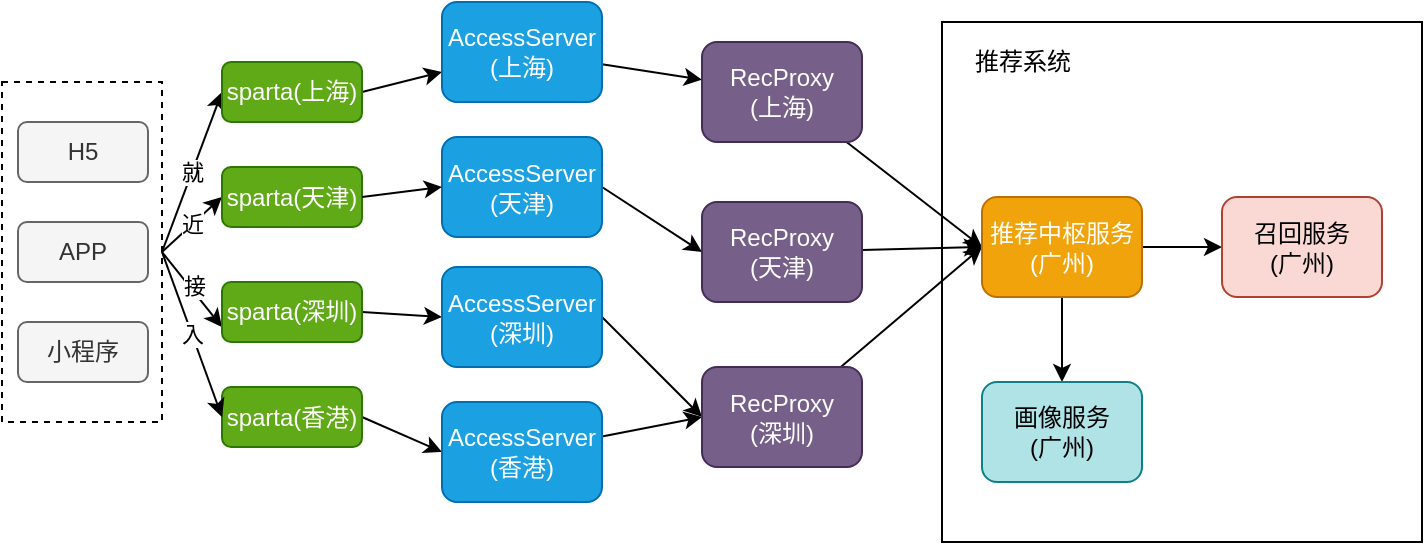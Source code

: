 <mxfile version="13.10.0" type="github">
  <diagram id="6I0OCvxSQrVGMHxT2VVA" name="Page-1">
    <mxGraphModel dx="946" dy="581" grid="1" gridSize="10" guides="1" tooltips="1" connect="1" arrows="1" fold="1" page="1" pageScale="1" pageWidth="850" pageHeight="1100" math="0" shadow="0">
      <root>
        <mxCell id="0" />
        <mxCell id="1" parent="0" />
        <mxCell id="Yvi_lJ4tg9lirpw7Dg8K-51" value="" style="rounded=0;whiteSpace=wrap;html=1;" vertex="1" parent="1">
          <mxGeometry x="560" y="180" width="240" height="260" as="geometry" />
        </mxCell>
        <mxCell id="Yvi_lJ4tg9lirpw7Dg8K-16" value="近" style="edgeStyle=none;rounded=0;orthogonalLoop=1;jettySize=auto;html=1;exitX=1;exitY=0.5;exitDx=0;exitDy=0;entryX=0;entryY=0.5;entryDx=0;entryDy=0;" edge="1" parent="1" source="Yvi_lJ4tg9lirpw7Dg8K-1" target="Yvi_lJ4tg9lirpw7Dg8K-11">
          <mxGeometry relative="1" as="geometry" />
        </mxCell>
        <mxCell id="Yvi_lJ4tg9lirpw7Dg8K-1" value="" style="rounded=0;whiteSpace=wrap;html=1;dashed=1;" vertex="1" parent="1">
          <mxGeometry x="90" y="210" width="80" height="170" as="geometry" />
        </mxCell>
        <mxCell id="Yvi_lJ4tg9lirpw7Dg8K-2" value="H5" style="rounded=1;whiteSpace=wrap;html=1;fillColor=#f5f5f5;strokeColor=#666666;fontColor=#333333;" vertex="1" parent="1">
          <mxGeometry x="98" y="230" width="65" height="30" as="geometry" />
        </mxCell>
        <mxCell id="Yvi_lJ4tg9lirpw7Dg8K-13" style="rounded=0;orthogonalLoop=1;jettySize=auto;html=1;entryX=0;entryY=0.75;entryDx=0;entryDy=0;exitX=1;exitY=0.5;exitDx=0;exitDy=0;" edge="1" parent="1" source="Yvi_lJ4tg9lirpw7Dg8K-1" target="Yvi_lJ4tg9lirpw7Dg8K-8">
          <mxGeometry relative="1" as="geometry">
            <mxPoint x="180" y="290" as="sourcePoint" />
          </mxGeometry>
        </mxCell>
        <mxCell id="Yvi_lJ4tg9lirpw7Dg8K-14" value="接" style="edgeLabel;html=1;align=center;verticalAlign=middle;resizable=0;points=[];" vertex="1" connectable="0" parent="Yvi_lJ4tg9lirpw7Dg8K-13">
          <mxGeometry x="-0.016" y="2" relative="1" as="geometry">
            <mxPoint as="offset" />
          </mxGeometry>
        </mxCell>
        <mxCell id="Yvi_lJ4tg9lirpw7Dg8K-15" value="就" style="edgeStyle=none;rounded=0;orthogonalLoop=1;jettySize=auto;html=1;entryX=0;entryY=0.5;entryDx=0;entryDy=0;" edge="1" parent="1" target="Yvi_lJ4tg9lirpw7Dg8K-10">
          <mxGeometry relative="1" as="geometry">
            <mxPoint x="170" y="295" as="sourcePoint" />
          </mxGeometry>
        </mxCell>
        <mxCell id="Yvi_lJ4tg9lirpw7Dg8K-5" value="APP" style="rounded=1;whiteSpace=wrap;html=1;fillColor=#f5f5f5;strokeColor=#666666;fontColor=#333333;" vertex="1" parent="1">
          <mxGeometry x="98" y="280" width="65" height="30" as="geometry" />
        </mxCell>
        <mxCell id="Yvi_lJ4tg9lirpw7Dg8K-6" value="小程序" style="rounded=1;whiteSpace=wrap;html=1;fillColor=#f5f5f5;strokeColor=#666666;fontColor=#333333;" vertex="1" parent="1">
          <mxGeometry x="98" y="330" width="65" height="30" as="geometry" />
        </mxCell>
        <mxCell id="Yvi_lJ4tg9lirpw7Dg8K-28" style="edgeStyle=none;rounded=0;orthogonalLoop=1;jettySize=auto;html=1;exitX=1;exitY=0.5;exitDx=0;exitDy=0;entryX=0;entryY=0.5;entryDx=0;entryDy=0;" edge="1" parent="1" source="Yvi_lJ4tg9lirpw7Dg8K-8" target="Yvi_lJ4tg9lirpw7Dg8K-23">
          <mxGeometry relative="1" as="geometry" />
        </mxCell>
        <mxCell id="Yvi_lJ4tg9lirpw7Dg8K-8" value="sparta(深圳)" style="rounded=1;whiteSpace=wrap;html=1;fillColor=#60a917;strokeColor=#2D7600;fontColor=#ffffff;" vertex="1" parent="1">
          <mxGeometry x="200" y="310" width="70" height="30" as="geometry" />
        </mxCell>
        <mxCell id="Yvi_lJ4tg9lirpw7Dg8K-29" value="" style="edgeStyle=none;rounded=0;orthogonalLoop=1;jettySize=auto;html=1;exitX=1;exitY=0.5;exitDx=0;exitDy=0;" edge="1" parent="1" source="Yvi_lJ4tg9lirpw7Dg8K-10" target="Yvi_lJ4tg9lirpw7Dg8K-24">
          <mxGeometry relative="1" as="geometry" />
        </mxCell>
        <mxCell id="Yvi_lJ4tg9lirpw7Dg8K-10" value="sparta(上海)" style="rounded=1;whiteSpace=wrap;html=1;fillColor=#60a917;strokeColor=#2D7600;fontColor=#ffffff;" vertex="1" parent="1">
          <mxGeometry x="200" y="200" width="70" height="30" as="geometry" />
        </mxCell>
        <mxCell id="Yvi_lJ4tg9lirpw7Dg8K-11" value="sparta(天津)" style="rounded=1;whiteSpace=wrap;html=1;fillColor=#60a917;strokeColor=#2D7600;fontColor=#ffffff;" vertex="1" parent="1">
          <mxGeometry x="200" y="252.5" width="70" height="30" as="geometry" />
        </mxCell>
        <mxCell id="Yvi_lJ4tg9lirpw7Dg8K-32" value="" style="edgeStyle=none;rounded=0;orthogonalLoop=1;jettySize=auto;html=1;exitX=1;exitY=0.5;exitDx=0;exitDy=0;entryX=0;entryY=0.5;entryDx=0;entryDy=0;" edge="1" parent="1" source="Yvi_lJ4tg9lirpw7Dg8K-12" target="Yvi_lJ4tg9lirpw7Dg8K-26">
          <mxGeometry relative="1" as="geometry" />
        </mxCell>
        <mxCell id="Yvi_lJ4tg9lirpw7Dg8K-12" value="sparta(香港)" style="rounded=1;whiteSpace=wrap;html=1;fillColor=#60a917;strokeColor=#2D7600;fontColor=#ffffff;" vertex="1" parent="1">
          <mxGeometry x="200" y="362.5" width="70" height="30" as="geometry" />
        </mxCell>
        <mxCell id="Yvi_lJ4tg9lirpw7Dg8K-17" value="入" style="edgeStyle=none;rounded=0;orthogonalLoop=1;jettySize=auto;html=1;exitX=1;exitY=0.5;exitDx=0;exitDy=0;entryX=0;entryY=0.5;entryDx=0;entryDy=0;" edge="1" parent="1" source="Yvi_lJ4tg9lirpw7Dg8K-1" target="Yvi_lJ4tg9lirpw7Dg8K-12">
          <mxGeometry relative="1" as="geometry">
            <mxPoint x="180" y="305" as="sourcePoint" />
            <mxPoint x="210" y="316.538" as="targetPoint" />
          </mxGeometry>
        </mxCell>
        <mxCell id="Yvi_lJ4tg9lirpw7Dg8K-40" style="edgeStyle=none;rounded=0;orthogonalLoop=1;jettySize=auto;html=1;exitX=1;exitY=0.5;exitDx=0;exitDy=0;entryX=0;entryY=0.5;entryDx=0;entryDy=0;" edge="1" parent="1" source="Yvi_lJ4tg9lirpw7Dg8K-23" target="Yvi_lJ4tg9lirpw7Dg8K-27">
          <mxGeometry relative="1" as="geometry" />
        </mxCell>
        <mxCell id="Yvi_lJ4tg9lirpw7Dg8K-23" value="AccessServer&lt;br&gt;(深圳)" style="rounded=1;whiteSpace=wrap;html=1;fillColor=#1ba1e2;strokeColor=#006EAF;fontColor=#ffffff;" vertex="1" parent="1">
          <mxGeometry x="310" y="302.5" width="80" height="50" as="geometry" />
        </mxCell>
        <mxCell id="Yvi_lJ4tg9lirpw7Dg8K-38" value="" style="edgeStyle=none;rounded=0;orthogonalLoop=1;jettySize=auto;html=1;" edge="1" parent="1" source="Yvi_lJ4tg9lirpw7Dg8K-24" target="Yvi_lJ4tg9lirpw7Dg8K-34">
          <mxGeometry relative="1" as="geometry" />
        </mxCell>
        <mxCell id="Yvi_lJ4tg9lirpw7Dg8K-24" value="AccessServer&lt;br&gt;(上海)" style="rounded=1;whiteSpace=wrap;html=1;fillColor=#1ba1e2;strokeColor=#006EAF;fontColor=#ffffff;" vertex="1" parent="1">
          <mxGeometry x="310" y="170" width="80" height="50" as="geometry" />
        </mxCell>
        <mxCell id="Yvi_lJ4tg9lirpw7Dg8K-39" value="" style="edgeStyle=none;rounded=0;orthogonalLoop=1;jettySize=auto;html=1;exitX=1;exitY=0.5;exitDx=0;exitDy=0;entryX=0;entryY=0.5;entryDx=0;entryDy=0;" edge="1" parent="1" source="Yvi_lJ4tg9lirpw7Dg8K-25" target="Yvi_lJ4tg9lirpw7Dg8K-35">
          <mxGeometry relative="1" as="geometry">
            <mxPoint x="430" y="295" as="targetPoint" />
          </mxGeometry>
        </mxCell>
        <mxCell id="Yvi_lJ4tg9lirpw7Dg8K-25" value="AccessServer&lt;br&gt;(天津)" style="rounded=1;whiteSpace=wrap;html=1;fillColor=#1ba1e2;strokeColor=#006EAF;fontColor=#ffffff;" vertex="1" parent="1">
          <mxGeometry x="310" y="237.5" width="80" height="50" as="geometry" />
        </mxCell>
        <mxCell id="Yvi_lJ4tg9lirpw7Dg8K-41" value="" style="edgeStyle=none;rounded=0;orthogonalLoop=1;jettySize=auto;html=1;entryX=0;entryY=0.5;entryDx=0;entryDy=0;" edge="1" parent="1" source="Yvi_lJ4tg9lirpw7Dg8K-26" target="Yvi_lJ4tg9lirpw7Dg8K-27">
          <mxGeometry relative="1" as="geometry" />
        </mxCell>
        <mxCell id="Yvi_lJ4tg9lirpw7Dg8K-26" value="AccessServer&lt;br&gt;(香港)" style="rounded=1;whiteSpace=wrap;html=1;fillColor=#1ba1e2;strokeColor=#006EAF;fontColor=#ffffff;" vertex="1" parent="1">
          <mxGeometry x="310" y="370" width="80" height="50" as="geometry" />
        </mxCell>
        <mxCell id="Yvi_lJ4tg9lirpw7Dg8K-55" value="" style="edgeStyle=none;rounded=0;orthogonalLoop=1;jettySize=auto;html=1;entryX=0;entryY=0.5;entryDx=0;entryDy=0;" edge="1" parent="1" source="Yvi_lJ4tg9lirpw7Dg8K-27" target="Yvi_lJ4tg9lirpw7Dg8K-45">
          <mxGeometry relative="1" as="geometry" />
        </mxCell>
        <mxCell id="Yvi_lJ4tg9lirpw7Dg8K-27" value="RecProxy&lt;br&gt;(深圳)" style="rounded=1;whiteSpace=wrap;html=1;fillColor=#76608a;strokeColor=#432D57;fontColor=#ffffff;" vertex="1" parent="1">
          <mxGeometry x="440" y="352.5" width="80" height="50" as="geometry" />
        </mxCell>
        <mxCell id="Yvi_lJ4tg9lirpw7Dg8K-30" value="" style="edgeStyle=none;rounded=0;orthogonalLoop=1;jettySize=auto;html=1;exitX=1;exitY=0.5;exitDx=0;exitDy=0;entryX=0;entryY=0.5;entryDx=0;entryDy=0;" edge="1" parent="1" source="Yvi_lJ4tg9lirpw7Dg8K-11" target="Yvi_lJ4tg9lirpw7Dg8K-25">
          <mxGeometry relative="1" as="geometry">
            <mxPoint x="280" y="280" as="sourcePoint" />
            <mxPoint x="320" y="280" as="targetPoint" />
          </mxGeometry>
        </mxCell>
        <mxCell id="Yvi_lJ4tg9lirpw7Dg8K-54" value="" style="edgeStyle=none;rounded=0;orthogonalLoop=1;jettySize=auto;html=1;entryX=0;entryY=0.5;entryDx=0;entryDy=0;" edge="1" parent="1" source="Yvi_lJ4tg9lirpw7Dg8K-34" target="Yvi_lJ4tg9lirpw7Dg8K-45">
          <mxGeometry relative="1" as="geometry" />
        </mxCell>
        <mxCell id="Yvi_lJ4tg9lirpw7Dg8K-34" value="RecProxy&lt;br&gt;(上海)" style="rounded=1;whiteSpace=wrap;html=1;fillColor=#76608a;strokeColor=#432D57;fontColor=#ffffff;" vertex="1" parent="1">
          <mxGeometry x="440" y="190" width="80" height="50" as="geometry" />
        </mxCell>
        <mxCell id="Yvi_lJ4tg9lirpw7Dg8K-43" style="edgeStyle=none;rounded=0;orthogonalLoop=1;jettySize=auto;html=1;" edge="1" parent="1" source="Yvi_lJ4tg9lirpw7Dg8K-35">
          <mxGeometry relative="1" as="geometry">
            <mxPoint x="440" y="300" as="targetPoint" />
          </mxGeometry>
        </mxCell>
        <mxCell id="Yvi_lJ4tg9lirpw7Dg8K-53" value="" style="edgeStyle=none;rounded=0;orthogonalLoop=1;jettySize=auto;html=1;entryX=0;entryY=0.5;entryDx=0;entryDy=0;" edge="1" parent="1" source="Yvi_lJ4tg9lirpw7Dg8K-35" target="Yvi_lJ4tg9lirpw7Dg8K-45">
          <mxGeometry relative="1" as="geometry" />
        </mxCell>
        <mxCell id="Yvi_lJ4tg9lirpw7Dg8K-35" value="RecProxy&lt;br&gt;(天津)" style="rounded=1;whiteSpace=wrap;html=1;fillColor=#76608a;strokeColor=#432D57;fontColor=#ffffff;" vertex="1" parent="1">
          <mxGeometry x="440" y="270" width="80" height="50" as="geometry" />
        </mxCell>
        <mxCell id="Yvi_lJ4tg9lirpw7Dg8K-42" style="edgeStyle=none;rounded=0;orthogonalLoop=1;jettySize=auto;html=1;entryX=0;entryY=0.5;entryDx=0;entryDy=0;" edge="1" parent="1" source="Yvi_lJ4tg9lirpw7Dg8K-35" target="Yvi_lJ4tg9lirpw7Dg8K-35">
          <mxGeometry relative="1" as="geometry" />
        </mxCell>
        <mxCell id="Yvi_lJ4tg9lirpw7Dg8K-52" style="edgeStyle=none;rounded=0;orthogonalLoop=1;jettySize=auto;html=1;exitX=1;exitY=0.5;exitDx=0;exitDy=0;entryX=0;entryY=0.5;entryDx=0;entryDy=0;" edge="1" parent="1" source="Yvi_lJ4tg9lirpw7Dg8K-45" target="Yvi_lJ4tg9lirpw7Dg8K-46">
          <mxGeometry relative="1" as="geometry" />
        </mxCell>
        <mxCell id="Yvi_lJ4tg9lirpw7Dg8K-61" value="" style="edgeStyle=none;rounded=0;orthogonalLoop=1;jettySize=auto;html=1;" edge="1" parent="1" source="Yvi_lJ4tg9lirpw7Dg8K-45" target="Yvi_lJ4tg9lirpw7Dg8K-59">
          <mxGeometry relative="1" as="geometry" />
        </mxCell>
        <mxCell id="Yvi_lJ4tg9lirpw7Dg8K-45" value="推荐中枢服务&lt;br&gt;(广州)" style="rounded=1;whiteSpace=wrap;html=1;fillColor=#f0a30a;strokeColor=#BD7000;fontColor=#ffffff;" vertex="1" parent="1">
          <mxGeometry x="580" y="267.5" width="80" height="50" as="geometry" />
        </mxCell>
        <mxCell id="Yvi_lJ4tg9lirpw7Dg8K-46" value="召回服务&lt;br&gt;(广州)" style="rounded=1;whiteSpace=wrap;html=1;fillColor=#fad9d5;strokeColor=#ae4132;" vertex="1" parent="1">
          <mxGeometry x="700" y="267.5" width="80" height="50" as="geometry" />
        </mxCell>
        <mxCell id="Yvi_lJ4tg9lirpw7Dg8K-58" value="推荐系统" style="text;html=1;align=center;verticalAlign=middle;resizable=0;points=[];autosize=1;" vertex="1" parent="1">
          <mxGeometry x="570" y="190" width="60" height="20" as="geometry" />
        </mxCell>
        <mxCell id="Yvi_lJ4tg9lirpw7Dg8K-59" value="画像服务&lt;br&gt;(广州)" style="rounded=1;whiteSpace=wrap;html=1;fillColor=#b0e3e6;strokeColor=#0e8088;" vertex="1" parent="1">
          <mxGeometry x="580" y="360" width="80" height="50" as="geometry" />
        </mxCell>
      </root>
    </mxGraphModel>
  </diagram>
</mxfile>
